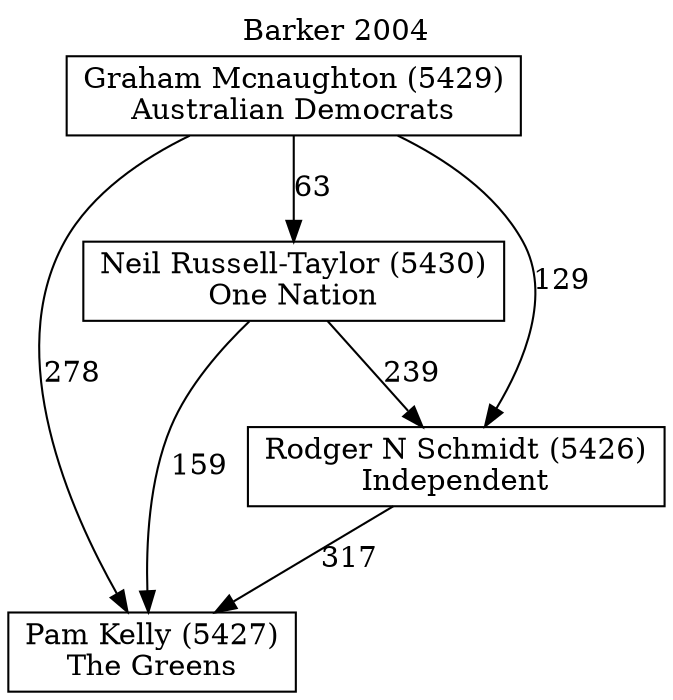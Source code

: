 // House preference flow
digraph "Pam Kelly (5427)_Barker_2004" {
	graph [label="Barker 2004" labelloc=t mclimit=10]
	node [shape=box]
	"Graham Mcnaughton (5429)" [label="Graham Mcnaughton (5429)
Australian Democrats"]
	"Neil Russell-Taylor (5430)" [label="Neil Russell-Taylor (5430)
One Nation"]
	"Pam Kelly (5427)" [label="Pam Kelly (5427)
The Greens"]
	"Rodger N Schmidt (5426)" [label="Rodger N Schmidt (5426)
Independent"]
	"Graham Mcnaughton (5429)" -> "Neil Russell-Taylor (5430)" [label=63]
	"Graham Mcnaughton (5429)" -> "Pam Kelly (5427)" [label=278]
	"Graham Mcnaughton (5429)" -> "Rodger N Schmidt (5426)" [label=129]
	"Neil Russell-Taylor (5430)" -> "Pam Kelly (5427)" [label=159]
	"Neil Russell-Taylor (5430)" -> "Rodger N Schmidt (5426)" [label=239]
	"Rodger N Schmidt (5426)" -> "Pam Kelly (5427)" [label=317]
}
